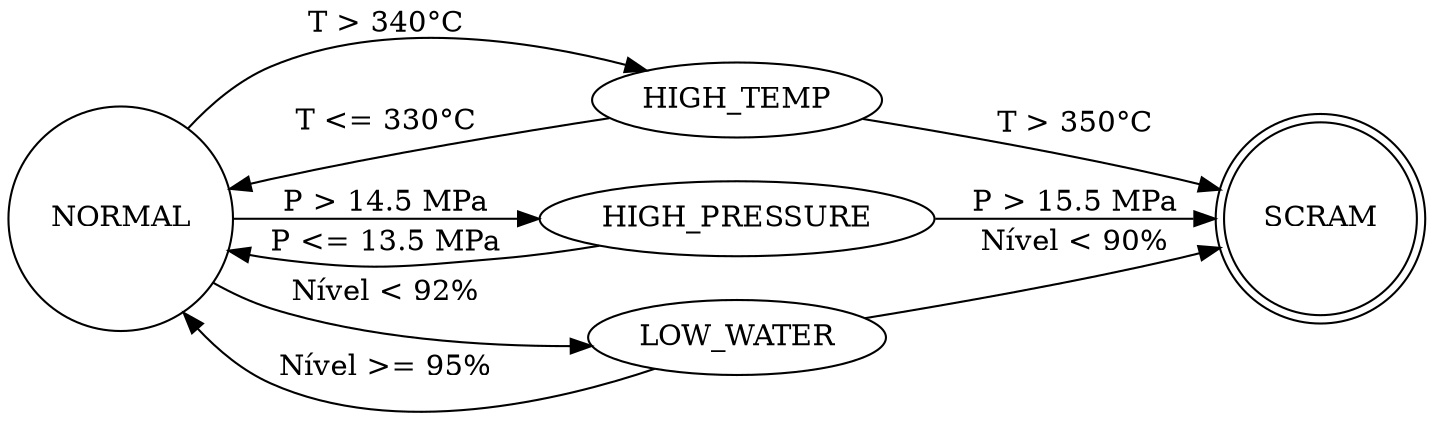 digraph ReactorFSM {
    rankdir=LR;
    node [shape=oval];
    
    "NORMAL" -> "HIGH_TEMP" [label="T > 340°C"];
    "NORMAL" -> "HIGH_PRESSURE" [label="P > 14.5 MPa"];
    "NORMAL" -> "LOW_WATER" [label="Nível < 92%"];
    
    "HIGH_TEMP" -> "NORMAL" [label="T <= 330°C"];
    "HIGH_TEMP" -> "SCRAM" [label="T > 350°C"];
    
    "HIGH_PRESSURE" -> "NORMAL" [label="P <= 13.5 MPa"];
    "HIGH_PRESSURE" -> "SCRAM" [label="P > 15.5 MPa"];
    
    "LOW_WATER" -> "NORMAL" [label="Nível >= 95%"];
    "LOW_WATER" -> "SCRAM" [label="Nível < 90%"];
    
    "SCRAM" [shape=doublecircle];
    "NORMAL" [shape=circle];
}
